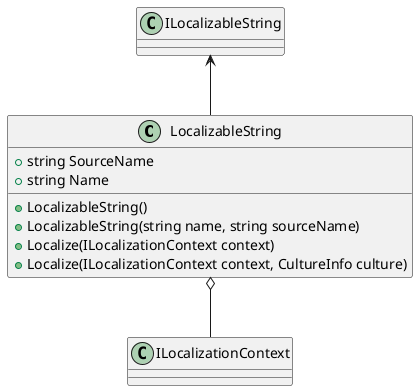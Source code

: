 @startuml LocalizableString
class LocalizableString {
+  string SourceName
+  string Name
+  LocalizableString()
+  LocalizableString(string name, string sourceName)
+  Localize(ILocalizationContext context)
+  Localize(ILocalizationContext context, CultureInfo culture)
}
LocalizableString -up-> ILocalizableString
LocalizableString o-- ILocalizationContext
@enduml